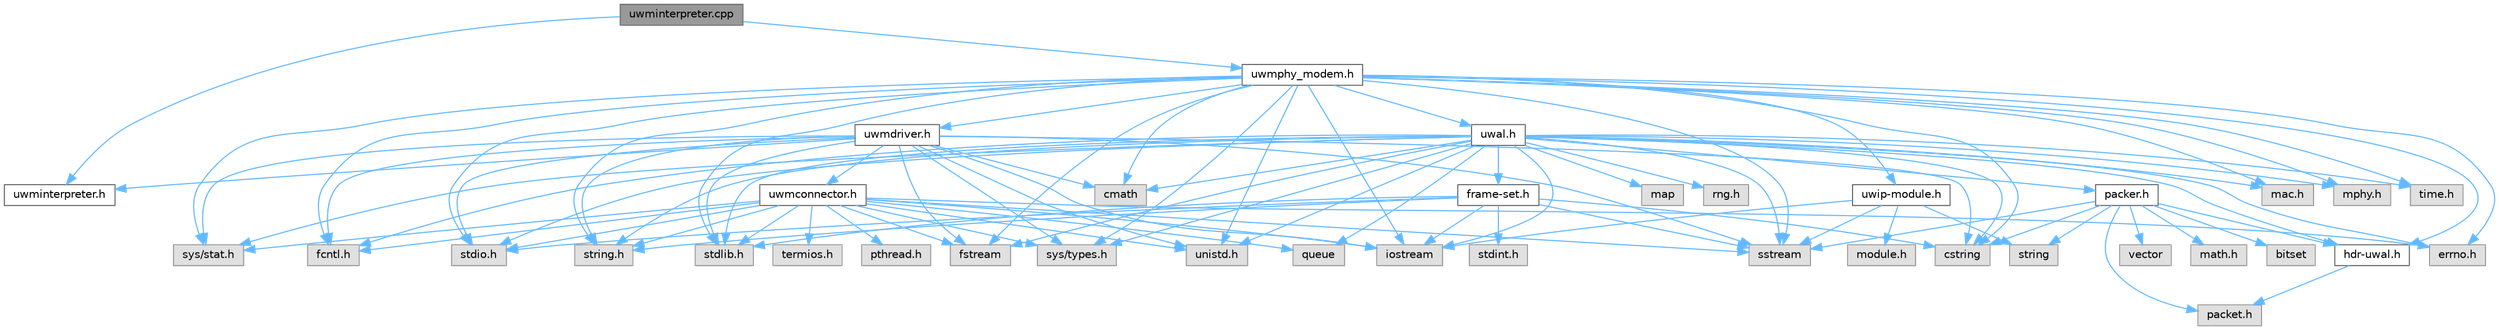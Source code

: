 digraph "uwminterpreter.cpp"
{
 // LATEX_PDF_SIZE
  bgcolor="transparent";
  edge [fontname=Helvetica,fontsize=10,labelfontname=Helvetica,labelfontsize=10];
  node [fontname=Helvetica,fontsize=10,shape=box,height=0.2,width=0.4];
  Node1 [id="Node000001",label="uwminterpreter.cpp",height=0.2,width=0.4,color="gray40", fillcolor="grey60", style="filled", fontcolor="black",tooltip="Implementation of the UWMinterpreter class."];
  Node1 -> Node2 [id="edge1_Node000001_Node000002",color="steelblue1",style="solid",tooltip=" "];
  Node2 [id="Node000002",label="uwminterpreter.h",height=0.2,width=0.4,color="grey40", fillcolor="white", style="filled",URL="$DESERT__Framework_2DESERT_2physical_2uwmphy__modem_2uwminterpreter_8h.html",tooltip="Header of the class that is in charge of building/parsing the necessary messages to make the UWMdrive..."];
  Node1 -> Node3 [id="edge2_Node000001_Node000003",color="steelblue1",style="solid",tooltip=" "];
  Node3 [id="Node000003",label="uwmphy_modem.h",height=0.2,width=0.4,color="grey40", fillcolor="white", style="filled",URL="$DESERT__Framework_2DESERT_2physical_2uwmphy__modem_2uwmphy__modem_8h.html",tooltip="Header of the main class that implements the general interface between ns2/NS-Miracle and real acoust..."];
  Node3 -> Node4 [id="edge3_Node000003_Node000004",color="steelblue1",style="solid",tooltip=" "];
  Node4 [id="Node000004",label="uwmdriver.h",height=0.2,width=0.4,color="grey40", fillcolor="white", style="filled",URL="$DESERT__Framework_2DESERT_2physical_2uwmphy__modem_2uwmdriver_8h.html",tooltip="Header of the class needed by UWMPhy_modem to handle the different transmissions cases and correspond..."];
  Node4 -> Node5 [id="edge4_Node000004_Node000005",color="steelblue1",style="solid",tooltip=" "];
  Node5 [id="Node000005",label="uwmconnector.h",height=0.2,width=0.4,color="grey40", fillcolor="white", style="filled",URL="$DESERT__Framework_2DESERT_2physical_2uwmphy__modem_2uwmconnector_8h.html",tooltip="Header of the class needed by UWMPhy_modem to handle the physical connection between NS-Miracle and a..."];
  Node5 -> Node6 [id="edge5_Node000005_Node000006",color="steelblue1",style="solid",tooltip=" "];
  Node6 [id="Node000006",label="sys/types.h",height=0.2,width=0.4,color="grey60", fillcolor="#E0E0E0", style="filled",tooltip=" "];
  Node5 -> Node7 [id="edge6_Node000005_Node000007",color="steelblue1",style="solid",tooltip=" "];
  Node7 [id="Node000007",label="sys/stat.h",height=0.2,width=0.4,color="grey60", fillcolor="#E0E0E0", style="filled",tooltip=" "];
  Node5 -> Node8 [id="edge7_Node000005_Node000008",color="steelblue1",style="solid",tooltip=" "];
  Node8 [id="Node000008",label="fcntl.h",height=0.2,width=0.4,color="grey60", fillcolor="#E0E0E0", style="filled",tooltip=" "];
  Node5 -> Node9 [id="edge8_Node000005_Node000009",color="steelblue1",style="solid",tooltip=" "];
  Node9 [id="Node000009",label="stdio.h",height=0.2,width=0.4,color="grey60", fillcolor="#E0E0E0", style="filled",tooltip=" "];
  Node5 -> Node10 [id="edge9_Node000005_Node000010",color="steelblue1",style="solid",tooltip=" "];
  Node10 [id="Node000010",label="stdlib.h",height=0.2,width=0.4,color="grey60", fillcolor="#E0E0E0", style="filled",tooltip=" "];
  Node5 -> Node11 [id="edge10_Node000005_Node000011",color="steelblue1",style="solid",tooltip=" "];
  Node11 [id="Node000011",label="string.h",height=0.2,width=0.4,color="grey60", fillcolor="#E0E0E0", style="filled",tooltip=" "];
  Node5 -> Node12 [id="edge11_Node000005_Node000012",color="steelblue1",style="solid",tooltip=" "];
  Node12 [id="Node000012",label="errno.h",height=0.2,width=0.4,color="grey60", fillcolor="#E0E0E0", style="filled",tooltip=" "];
  Node5 -> Node13 [id="edge12_Node000005_Node000013",color="steelblue1",style="solid",tooltip=" "];
  Node13 [id="Node000013",label="termios.h",height=0.2,width=0.4,color="grey60", fillcolor="#E0E0E0", style="filled",tooltip=" "];
  Node5 -> Node14 [id="edge13_Node000005_Node000014",color="steelblue1",style="solid",tooltip=" "];
  Node14 [id="Node000014",label="pthread.h",height=0.2,width=0.4,color="grey60", fillcolor="#E0E0E0", style="filled",tooltip=" "];
  Node5 -> Node15 [id="edge14_Node000005_Node000015",color="steelblue1",style="solid",tooltip=" "];
  Node15 [id="Node000015",label="unistd.h",height=0.2,width=0.4,color="grey60", fillcolor="#E0E0E0", style="filled",tooltip=" "];
  Node5 -> Node16 [id="edge15_Node000005_Node000016",color="steelblue1",style="solid",tooltip=" "];
  Node16 [id="Node000016",label="iostream",height=0.2,width=0.4,color="grey60", fillcolor="#E0E0E0", style="filled",tooltip=" "];
  Node5 -> Node17 [id="edge16_Node000005_Node000017",color="steelblue1",style="solid",tooltip=" "];
  Node17 [id="Node000017",label="fstream",height=0.2,width=0.4,color="grey60", fillcolor="#E0E0E0", style="filled",tooltip=" "];
  Node5 -> Node18 [id="edge17_Node000005_Node000018",color="steelblue1",style="solid",tooltip=" "];
  Node18 [id="Node000018",label="sstream",height=0.2,width=0.4,color="grey60", fillcolor="#E0E0E0", style="filled",tooltip=" "];
  Node5 -> Node19 [id="edge18_Node000005_Node000019",color="steelblue1",style="solid",tooltip=" "];
  Node19 [id="Node000019",label="queue",height=0.2,width=0.4,color="grey60", fillcolor="#E0E0E0", style="filled",tooltip=" "];
  Node4 -> Node2 [id="edge19_Node000004_Node000002",color="steelblue1",style="solid",tooltip=" "];
  Node4 -> Node10 [id="edge20_Node000004_Node000010",color="steelblue1",style="solid",tooltip=" "];
  Node4 -> Node16 [id="edge21_Node000004_Node000016",color="steelblue1",style="solid",tooltip=" "];
  Node4 -> Node9 [id="edge22_Node000004_Node000009",color="steelblue1",style="solid",tooltip=" "];
  Node4 -> Node17 [id="edge23_Node000004_Node000017",color="steelblue1",style="solid",tooltip=" "];
  Node4 -> Node11 [id="edge24_Node000004_Node000011",color="steelblue1",style="solid",tooltip=" "];
  Node4 -> Node20 [id="edge25_Node000004_Node000020",color="steelblue1",style="solid",tooltip=" "];
  Node20 [id="Node000020",label="cstring",height=0.2,width=0.4,color="grey60", fillcolor="#E0E0E0", style="filled",tooltip=" "];
  Node4 -> Node18 [id="edge26_Node000004_Node000018",color="steelblue1",style="solid",tooltip=" "];
  Node4 -> Node6 [id="edge27_Node000004_Node000006",color="steelblue1",style="solid",tooltip=" "];
  Node4 -> Node7 [id="edge28_Node000004_Node000007",color="steelblue1",style="solid",tooltip=" "];
  Node4 -> Node8 [id="edge29_Node000004_Node000008",color="steelblue1",style="solid",tooltip=" "];
  Node4 -> Node15 [id="edge30_Node000004_Node000015",color="steelblue1",style="solid",tooltip=" "];
  Node4 -> Node21 [id="edge31_Node000004_Node000021",color="steelblue1",style="solid",tooltip=" "];
  Node21 [id="Node000021",label="cmath",height=0.2,width=0.4,color="grey60", fillcolor="#E0E0E0", style="filled",tooltip=" "];
  Node3 -> Node22 [id="edge32_Node000003_Node000022",color="steelblue1",style="solid",tooltip=" "];
  Node22 [id="Node000022",label="uwal.h",height=0.2,width=0.4,color="grey40", fillcolor="white", style="filled",URL="$uwal_8h.html",tooltip="Header of the main class that implements the adaptation layer between ns2/NS-Miracle and binary data ..."];
  Node22 -> Node23 [id="edge33_Node000022_Node000023",color="steelblue1",style="solid",tooltip=" "];
  Node23 [id="Node000023",label="frame-set.h",height=0.2,width=0.4,color="grey40", fillcolor="white", style="filled",URL="$frame-set_8h.html",tooltip="Header of the classes defining the frame elements (key and set) exploited by Uwal objects to reassebl..."];
  Node23 -> Node20 [id="edge34_Node000023_Node000020",color="steelblue1",style="solid",tooltip=" "];
  Node23 -> Node16 [id="edge35_Node000023_Node000016",color="steelblue1",style="solid",tooltip=" "];
  Node23 -> Node18 [id="edge36_Node000023_Node000018",color="steelblue1",style="solid",tooltip=" "];
  Node23 -> Node9 [id="edge37_Node000023_Node000009",color="steelblue1",style="solid",tooltip=" "];
  Node23 -> Node10 [id="edge38_Node000023_Node000010",color="steelblue1",style="solid",tooltip=" "];
  Node23 -> Node11 [id="edge39_Node000023_Node000011",color="steelblue1",style="solid",tooltip=" "];
  Node23 -> Node24 [id="edge40_Node000023_Node000024",color="steelblue1",style="solid",tooltip=" "];
  Node24 [id="Node000024",label="stdint.h",height=0.2,width=0.4,color="grey60", fillcolor="#E0E0E0", style="filled",tooltip=" "];
  Node22 -> Node25 [id="edge41_Node000022_Node000025",color="steelblue1",style="solid",tooltip=" "];
  Node25 [id="Node000025",label="hdr-uwal.h",height=0.2,width=0.4,color="grey40", fillcolor="white", style="filled",URL="$hdr-uwal_8h.html",tooltip="Header of the class providing the Uwal header's description."];
  Node25 -> Node26 [id="edge42_Node000025_Node000026",color="steelblue1",style="solid",tooltip=" "];
  Node26 [id="Node000026",label="packet.h",height=0.2,width=0.4,color="grey60", fillcolor="#E0E0E0", style="filled",tooltip=" "];
  Node22 -> Node27 [id="edge43_Node000022_Node000027",color="steelblue1",style="solid",tooltip=" "];
  Node27 [id="Node000027",label="packer.h",height=0.2,width=0.4,color="grey40", fillcolor="white", style="filled",URL="$packer_8h.html",tooltip="Header of the class responsible to map an NS-Miracle packet into a bit stream, and vice-versa."];
  Node27 -> Node25 [id="edge44_Node000027_Node000025",color="steelblue1",style="solid",tooltip=" "];
  Node27 -> Node28 [id="edge45_Node000027_Node000028",color="steelblue1",style="solid",tooltip=" "];
  Node28 [id="Node000028",label="math.h",height=0.2,width=0.4,color="grey60", fillcolor="#E0E0E0", style="filled",tooltip=" "];
  Node27 -> Node26 [id="edge46_Node000027_Node000026",color="steelblue1",style="solid",tooltip=" "];
  Node27 -> Node29 [id="edge47_Node000027_Node000029",color="steelblue1",style="solid",tooltip=" "];
  Node29 [id="Node000029",label="bitset",height=0.2,width=0.4,color="grey60", fillcolor="#E0E0E0", style="filled",tooltip=" "];
  Node27 -> Node20 [id="edge48_Node000027_Node000020",color="steelblue1",style="solid",tooltip=" "];
  Node27 -> Node18 [id="edge49_Node000027_Node000018",color="steelblue1",style="solid",tooltip=" "];
  Node27 -> Node30 [id="edge50_Node000027_Node000030",color="steelblue1",style="solid",tooltip=" "];
  Node30 [id="Node000030",label="string",height=0.2,width=0.4,color="grey60", fillcolor="#E0E0E0", style="filled",tooltip=" "];
  Node27 -> Node31 [id="edge51_Node000027_Node000031",color="steelblue1",style="solid",tooltip=" "];
  Node31 [id="Node000031",label="vector",height=0.2,width=0.4,color="grey60", fillcolor="#E0E0E0", style="filled",tooltip=" "];
  Node22 -> Node32 [id="edge52_Node000022_Node000032",color="steelblue1",style="solid",tooltip=" "];
  Node32 [id="Node000032",label="mac.h",height=0.2,width=0.4,color="grey60", fillcolor="#E0E0E0", style="filled",tooltip=" "];
  Node22 -> Node33 [id="edge53_Node000022_Node000033",color="steelblue1",style="solid",tooltip=" "];
  Node33 [id="Node000033",label="mphy.h",height=0.2,width=0.4,color="grey60", fillcolor="#E0E0E0", style="filled",tooltip=" "];
  Node22 -> Node21 [id="edge54_Node000022_Node000021",color="steelblue1",style="solid",tooltip=" "];
  Node22 -> Node20 [id="edge55_Node000022_Node000020",color="steelblue1",style="solid",tooltip=" "];
  Node22 -> Node12 [id="edge56_Node000022_Node000012",color="steelblue1",style="solid",tooltip=" "];
  Node22 -> Node8 [id="edge57_Node000022_Node000008",color="steelblue1",style="solid",tooltip=" "];
  Node22 -> Node17 [id="edge58_Node000022_Node000017",color="steelblue1",style="solid",tooltip=" "];
  Node22 -> Node16 [id="edge59_Node000022_Node000016",color="steelblue1",style="solid",tooltip=" "];
  Node22 -> Node34 [id="edge60_Node000022_Node000034",color="steelblue1",style="solid",tooltip=" "];
  Node34 [id="Node000034",label="map",height=0.2,width=0.4,color="grey60", fillcolor="#E0E0E0", style="filled",tooltip=" "];
  Node22 -> Node19 [id="edge61_Node000022_Node000019",color="steelblue1",style="solid",tooltip=" "];
  Node22 -> Node35 [id="edge62_Node000022_Node000035",color="steelblue1",style="solid",tooltip=" "];
  Node35 [id="Node000035",label="rng.h",height=0.2,width=0.4,color="grey60", fillcolor="#E0E0E0", style="filled",tooltip=" "];
  Node22 -> Node18 [id="edge63_Node000022_Node000018",color="steelblue1",style="solid",tooltip=" "];
  Node22 -> Node9 [id="edge64_Node000022_Node000009",color="steelblue1",style="solid",tooltip=" "];
  Node22 -> Node10 [id="edge65_Node000022_Node000010",color="steelblue1",style="solid",tooltip=" "];
  Node22 -> Node11 [id="edge66_Node000022_Node000011",color="steelblue1",style="solid",tooltip=" "];
  Node22 -> Node7 [id="edge67_Node000022_Node000007",color="steelblue1",style="solid",tooltip=" "];
  Node22 -> Node6 [id="edge68_Node000022_Node000006",color="steelblue1",style="solid",tooltip=" "];
  Node22 -> Node36 [id="edge69_Node000022_Node000036",color="steelblue1",style="solid",tooltip=" "];
  Node36 [id="Node000036",label="time.h",height=0.2,width=0.4,color="grey60", fillcolor="#E0E0E0", style="filled",tooltip=" "];
  Node22 -> Node15 [id="edge70_Node000022_Node000015",color="steelblue1",style="solid",tooltip=" "];
  Node3 -> Node25 [id="edge71_Node000003_Node000025",color="steelblue1",style="solid",tooltip=" "];
  Node3 -> Node37 [id="edge72_Node000003_Node000037",color="steelblue1",style="solid",tooltip=" "];
  Node37 [id="Node000037",label="uwip-module.h",height=0.2,width=0.4,color="grey40", fillcolor="white", style="filled",URL="$uwip-module_8h.html",tooltip="Provides the UWIP packets header description. Definition of the class that define the network layer."];
  Node37 -> Node38 [id="edge73_Node000037_Node000038",color="steelblue1",style="solid",tooltip=" "];
  Node38 [id="Node000038",label="module.h",height=0.2,width=0.4,color="grey60", fillcolor="#E0E0E0", style="filled",tooltip=" "];
  Node37 -> Node16 [id="edge74_Node000037_Node000016",color="steelblue1",style="solid",tooltip=" "];
  Node37 -> Node30 [id="edge75_Node000037_Node000030",color="steelblue1",style="solid",tooltip=" "];
  Node37 -> Node18 [id="edge76_Node000037_Node000018",color="steelblue1",style="solid",tooltip=" "];
  Node3 -> Node32 [id="edge77_Node000003_Node000032",color="steelblue1",style="solid",tooltip=" "];
  Node3 -> Node33 [id="edge78_Node000003_Node000033",color="steelblue1",style="solid",tooltip=" "];
  Node3 -> Node10 [id="edge79_Node000003_Node000010",color="steelblue1",style="solid",tooltip=" "];
  Node3 -> Node16 [id="edge80_Node000003_Node000016",color="steelblue1",style="solid",tooltip=" "];
  Node3 -> Node9 [id="edge81_Node000003_Node000009",color="steelblue1",style="solid",tooltip=" "];
  Node3 -> Node17 [id="edge82_Node000003_Node000017",color="steelblue1",style="solid",tooltip=" "];
  Node3 -> Node11 [id="edge83_Node000003_Node000011",color="steelblue1",style="solid",tooltip=" "];
  Node3 -> Node12 [id="edge84_Node000003_Node000012",color="steelblue1",style="solid",tooltip=" "];
  Node3 -> Node20 [id="edge85_Node000003_Node000020",color="steelblue1",style="solid",tooltip=" "];
  Node3 -> Node18 [id="edge86_Node000003_Node000018",color="steelblue1",style="solid",tooltip=" "];
  Node3 -> Node6 [id="edge87_Node000003_Node000006",color="steelblue1",style="solid",tooltip=" "];
  Node3 -> Node7 [id="edge88_Node000003_Node000007",color="steelblue1",style="solid",tooltip=" "];
  Node3 -> Node8 [id="edge89_Node000003_Node000008",color="steelblue1",style="solid",tooltip=" "];
  Node3 -> Node15 [id="edge90_Node000003_Node000015",color="steelblue1",style="solid",tooltip=" "];
  Node3 -> Node21 [id="edge91_Node000003_Node000021",color="steelblue1",style="solid",tooltip=" "];
  Node3 -> Node36 [id="edge92_Node000003_Node000036",color="steelblue1",style="solid",tooltip=" "];
}
